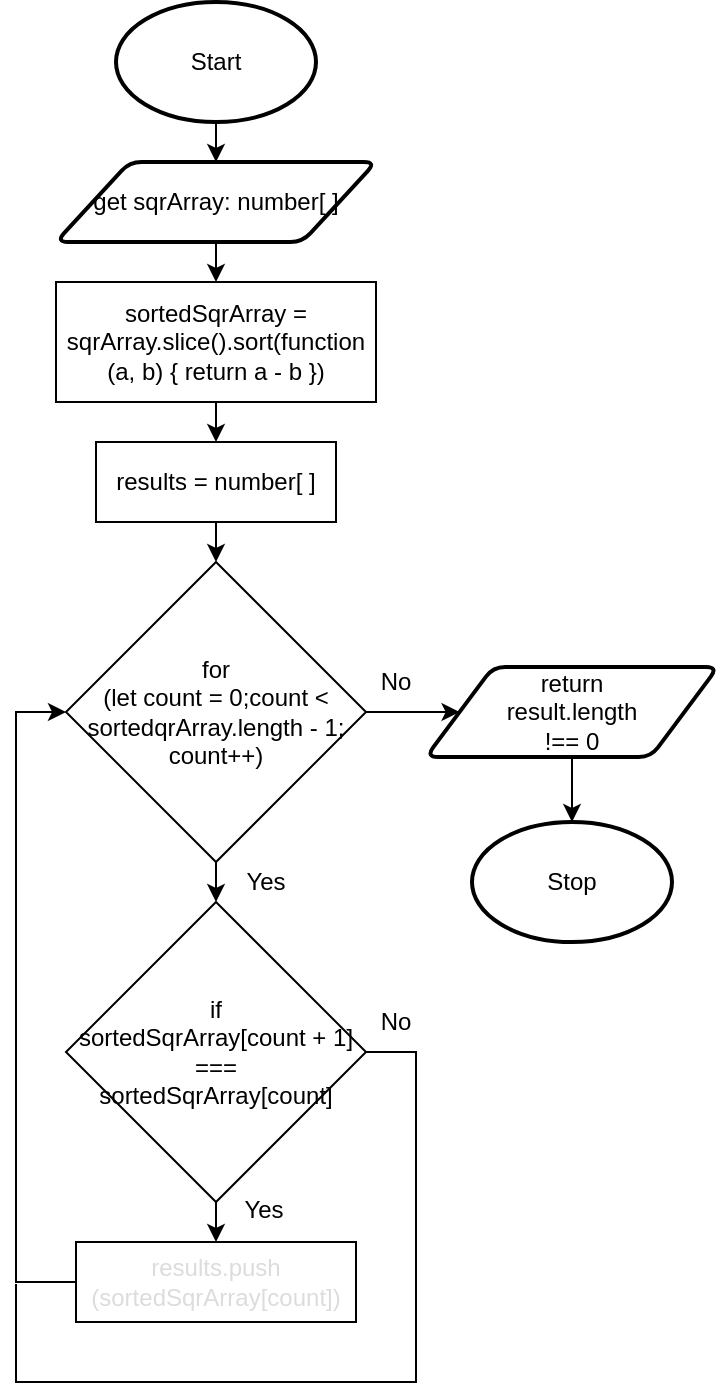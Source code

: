 <mxfile>
    <diagram id="q7JZCSy0gCoaakLFXjkL" name="Page-1">
        <mxGraphModel dx="1074" dy="709" grid="1" gridSize="10" guides="1" tooltips="1" connect="1" arrows="1" fold="1" page="1" pageScale="1" pageWidth="827" pageHeight="1169" math="0" shadow="0">
            <root>
                <mxCell id="0"/>
                <mxCell id="1" parent="0"/>
                <mxCell id="18" style="edgeStyle=none;html=1;exitX=0.5;exitY=1;exitDx=0;exitDy=0;exitPerimeter=0;entryX=0.5;entryY=0;entryDx=0;entryDy=0;" parent="1" source="19" target="21" edge="1">
                    <mxGeometry relative="1" as="geometry"/>
                </mxCell>
                <mxCell id="19" value="Start" style="strokeWidth=2;html=1;shape=mxgraph.flowchart.start_1;whiteSpace=wrap;" parent="1" vertex="1">
                    <mxGeometry x="130" y="30" width="100" height="60" as="geometry"/>
                </mxCell>
                <mxCell id="60" style="edgeStyle=none;html=1;exitX=0.5;exitY=1;exitDx=0;exitDy=0;entryX=0.5;entryY=0;entryDx=0;entryDy=0;" parent="1" source="102" target="59" edge="1">
                    <mxGeometry relative="1" as="geometry">
                        <mxPoint x="180.0" y="330" as="sourcePoint"/>
                    </mxGeometry>
                </mxCell>
                <mxCell id="99" style="edgeStyle=none;html=1;exitX=0.5;exitY=1;exitDx=0;exitDy=0;entryX=0.5;entryY=0;entryDx=0;entryDy=0;" parent="1" source="21" target="98" edge="1">
                    <mxGeometry relative="1" as="geometry"/>
                </mxCell>
                <mxCell id="21" value="get sqrArray: number[ ]" style="shape=parallelogram;html=1;strokeWidth=2;perimeter=parallelogramPerimeter;whiteSpace=wrap;rounded=1;arcSize=12;size=0.23;" parent="1" vertex="1">
                    <mxGeometry x="100" y="110" width="160" height="40" as="geometry"/>
                </mxCell>
                <mxCell id="22" value="Stop" style="strokeWidth=2;html=1;shape=mxgraph.flowchart.start_1;whiteSpace=wrap;" parent="1" vertex="1">
                    <mxGeometry x="308" y="440" width="100" height="60" as="geometry"/>
                </mxCell>
                <mxCell id="64" style="edgeStyle=none;html=1;exitX=0.5;exitY=1;exitDx=0;exitDy=0;" parent="1" source="59" edge="1">
                    <mxGeometry relative="1" as="geometry">
                        <mxPoint x="180" y="480" as="targetPoint"/>
                    </mxGeometry>
                </mxCell>
                <mxCell id="112" style="edgeStyle=none;rounded=0;html=1;exitX=1;exitY=0.5;exitDx=0;exitDy=0;entryX=0;entryY=0.5;entryDx=0;entryDy=0;fontSize=12;endArrow=classic;endFill=1;" parent="1" source="59" target="63" edge="1">
                    <mxGeometry relative="1" as="geometry"/>
                </mxCell>
                <mxCell id="59" value="for &lt;br&gt;(let count = 0;count &amp;lt; sortedqrArray.length - 1; count++)" style="rhombus;whiteSpace=wrap;html=1;" parent="1" vertex="1">
                    <mxGeometry x="105" y="310" width="150" height="150" as="geometry"/>
                </mxCell>
                <mxCell id="62" value="No" style="text;html=1;strokeColor=none;fillColor=none;align=center;verticalAlign=middle;whiteSpace=wrap;rounded=0;" parent="1" vertex="1">
                    <mxGeometry x="255" y="360" width="30" height="20" as="geometry"/>
                </mxCell>
                <mxCell id="65" value="Yes" style="text;html=1;strokeColor=none;fillColor=none;align=center;verticalAlign=middle;whiteSpace=wrap;rounded=0;" parent="1" vertex="1">
                    <mxGeometry x="190" y="460" width="30" height="20" as="geometry"/>
                </mxCell>
                <mxCell id="113" style="edgeStyle=none;rounded=0;html=1;exitX=0.5;exitY=1;exitDx=0;exitDy=0;entryX=0.5;entryY=0;entryDx=0;entryDy=0;entryPerimeter=0;fontSize=12;endArrow=classic;endFill=1;" parent="1" source="63" target="22" edge="1">
                    <mxGeometry relative="1" as="geometry"/>
                </mxCell>
                <mxCell id="63" value="return &lt;br&gt;result.length &lt;br&gt;!== 0" style="shape=parallelogram;html=1;strokeWidth=2;perimeter=parallelogramPerimeter;whiteSpace=wrap;rounded=1;arcSize=12;size=0.23;" parent="1" vertex="1">
                    <mxGeometry x="285" y="362.5" width="146" height="45" as="geometry"/>
                </mxCell>
                <mxCell id="103" style="edgeStyle=none;html=1;exitX=0.5;exitY=1;exitDx=0;exitDy=0;entryX=0.5;entryY=0;entryDx=0;entryDy=0;" parent="1" source="98" target="102" edge="1">
                    <mxGeometry relative="1" as="geometry"/>
                </mxCell>
                <mxCell id="98" value="sortedSqrArray = sqrArray.&lt;span&gt;slice().sort(function (a, b) {&amp;nbsp;&lt;/span&gt;&lt;span&gt;return a - b&amp;nbsp;&lt;/span&gt;&lt;span&gt;})&lt;br&gt;&lt;/span&gt;" style="rounded=0;whiteSpace=wrap;html=1;" parent="1" vertex="1">
                    <mxGeometry x="100" y="170" width="160" height="60" as="geometry"/>
                </mxCell>
                <mxCell id="102" value="&lt;span&gt;results = number[ ]&lt;br&gt;&lt;/span&gt;" style="rounded=0;whiteSpace=wrap;html=1;" parent="1" vertex="1">
                    <mxGeometry x="120" y="250" width="120" height="40" as="geometry"/>
                </mxCell>
                <mxCell id="105" style="edgeStyle=none;html=1;exitX=0;exitY=0.5;exitDx=0;exitDy=0;entryX=0;entryY=0.5;entryDx=0;entryDy=0;rounded=0;" parent="1" source="106" target="59" edge="1">
                    <mxGeometry relative="1" as="geometry">
                        <Array as="points">
                            <mxPoint x="80" y="670"/>
                            <mxPoint x="80" y="385"/>
                        </Array>
                    </mxGeometry>
                </mxCell>
                <mxCell id="107" style="edgeStyle=none;rounded=0;html=1;exitX=0.5;exitY=1;exitDx=0;exitDy=0;entryX=0.5;entryY=0;entryDx=0;entryDy=0;" parent="1" source="104" target="106" edge="1">
                    <mxGeometry relative="1" as="geometry"/>
                </mxCell>
                <mxCell id="109" style="edgeStyle=none;rounded=0;html=1;exitX=1;exitY=0.5;exitDx=0;exitDy=0;fontSize=12;endArrow=none;endFill=0;" parent="1" source="104" edge="1">
                    <mxGeometry relative="1" as="geometry">
                        <mxPoint x="80" y="671" as="targetPoint"/>
                        <Array as="points">
                            <mxPoint x="280" y="555"/>
                            <mxPoint x="280" y="720"/>
                            <mxPoint x="80" y="720"/>
                        </Array>
                    </mxGeometry>
                </mxCell>
                <mxCell id="104" value="if &lt;br&gt;sortedSqrArray[count + 1] === &lt;br&gt;sortedSqrArray[count]" style="rhombus;whiteSpace=wrap;html=1;" parent="1" vertex="1">
                    <mxGeometry x="105" y="480" width="150" height="150" as="geometry"/>
                </mxCell>
                <mxCell id="106" value="&lt;font style=&quot;font-size: 12px&quot;&gt;&lt;span id=&quot;docs-internal-guid-1f934fbe-7fff-b91b-98cb-b4ab54534db9&quot;&gt;&lt;span style=&quot;font-family: &amp;#34;consolas&amp;#34; , sans-serif ; color: rgb(220 , 220 , 220) ; vertical-align: baseline&quot;&gt;results.push&lt;br&gt;(sortedSqrArray[count])&lt;/span&gt;&lt;/span&gt;&lt;/font&gt;&lt;span&gt;&lt;br&gt;&lt;/span&gt;" style="rounded=0;whiteSpace=wrap;html=1;" parent="1" vertex="1">
                    <mxGeometry x="110" y="650" width="140" height="40" as="geometry"/>
                </mxCell>
                <mxCell id="110" value="No" style="text;html=1;strokeColor=none;fillColor=none;align=center;verticalAlign=middle;whiteSpace=wrap;rounded=0;" parent="1" vertex="1">
                    <mxGeometry x="255" y="530" width="30" height="20" as="geometry"/>
                </mxCell>
                <mxCell id="111" value="Yes" style="text;html=1;strokeColor=none;fillColor=none;align=center;verticalAlign=middle;whiteSpace=wrap;rounded=0;" parent="1" vertex="1">
                    <mxGeometry x="189" y="624" width="30" height="20" as="geometry"/>
                </mxCell>
            </root>
        </mxGraphModel>
    </diagram>
</mxfile>